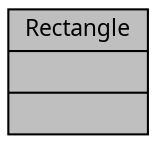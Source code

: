 digraph "Rectangle"
{
 // INTERACTIVE_SVG=YES
  bgcolor="transparent";
  edge [fontname="Verdana",fontsize="11",labelfontname="Verdana",labelfontsize="11"];
  node [fontname="Verdana",fontsize="11",shape=record];
  Node1 [label="{Rectangle\n||}",height=0.2,width=0.4,color="black", fillcolor="grey75", style="filled" fontcolor="black"];
}
